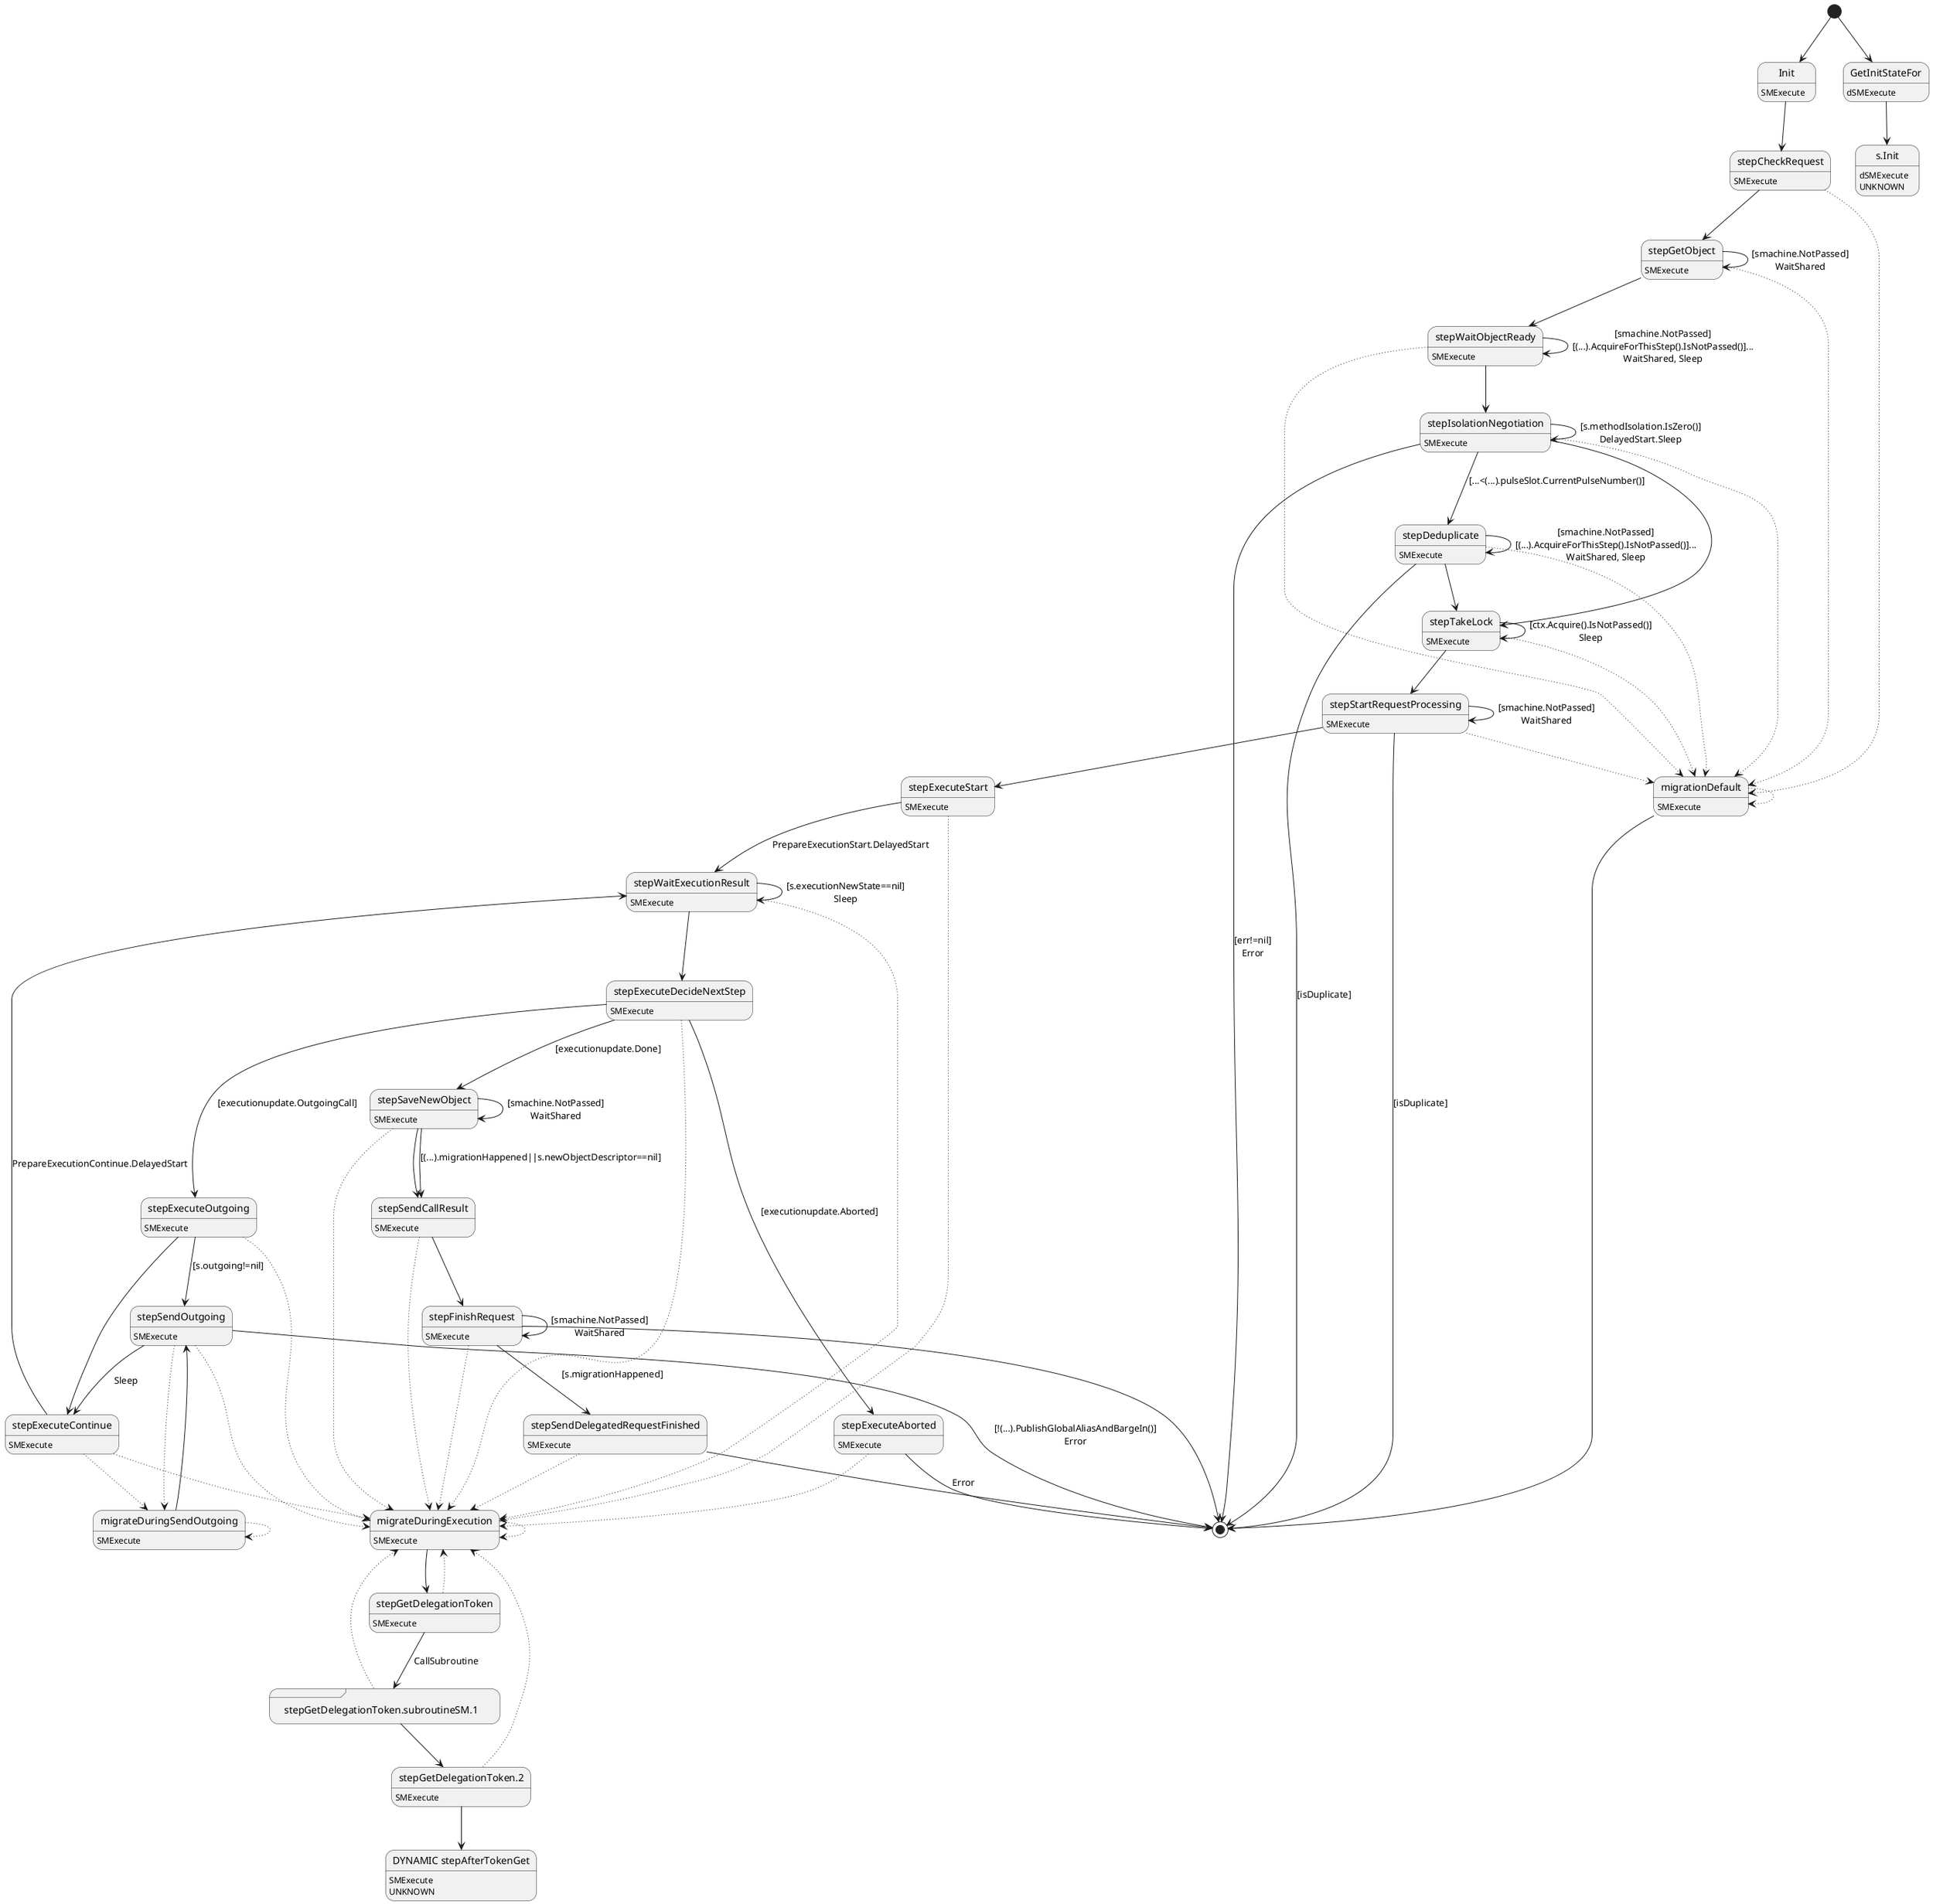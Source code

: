 @startuml
state "Init" as T01_S002
T01_S002 : SMExecute
[*] --> T01_S002
T01_S002 --> T01_S003
state "migrateDuringExecution" as T01_S010
T01_S010 : SMExecute
T01_S010 --[dotted]> T01_S010
T01_S010 --> T01_S011
state "migrateDuringSendOutgoing" as T01_S020
T01_S020 : SMExecute
T01_S020 --[dotted]> T01_S020
T01_S020 --> T01_S019
state "migrationDefault" as T01_S001
T01_S001 : SMExecute
T01_S001 --[dotted]> T01_S001
T01_S001 -->[*]
state "stepCheckRequest" as T01_S003
T01_S003 : SMExecute
T01_S003 --[dotted]> T01_S001
T01_S003 --> T01_S004
state "stepDeduplicate" as T01_S007
T01_S007 : SMExecute
T01_S007 --[dotted]> T01_S001
T01_S007 -> T01_S007 : [smachine.NotPassed]\n[(...).AcquireForThisStep().IsNotPassed()]...\nWaitShared, Sleep
T01_S007 -->[*] : [isDuplicate]\n
T01_S007 --> T01_S008
state "stepExecuteAborted" as T01_S017
T01_S017 : SMExecute
T01_S017 --[dotted]> T01_S010
T01_S017 -->[*] : Error
state "stepExecuteContinue" as T01_S021
T01_S021 : SMExecute
T01_S021 --[dotted]> T01_S010
T01_S021 --[dotted]> T01_S020
T01_S021 --> T01_S015 : PrepareExecutionContinue.DelayedStart
state "stepExecuteDecideNextStep" as T01_S016
T01_S016 : SMExecute
T01_S016 --[dotted]> T01_S010
T01_S016 --> T01_S022 : [executionupdate.Done]\n
T01_S016 --> T01_S017 : [executionupdate.Aborted]\n
T01_S016 --> T01_S018 : [executionupdate.OutgoingCall]\n
state "stepExecuteOutgoing" as T01_S018
T01_S018 : SMExecute
T01_S018 --[dotted]> T01_S010
T01_S018 --> T01_S019 : [s.outgoing!=nil]\n
T01_S018 --> T01_S021
state "stepExecuteStart" as T01_S014
T01_S014 : SMExecute
T01_S014 --[dotted]> T01_S010
T01_S014 --> T01_S015 : PrepareExecutionStart.DelayedStart
state "stepFinishRequest" as T01_S025
T01_S025 : SMExecute
T01_S025 --[dotted]> T01_S010
T01_S025 --> T01_S023 : [s.migrationHappened]\n
T01_S025 -> T01_S025 : [smachine.NotPassed]\nWaitShared
T01_S025 -->[*]
state "stepGetDelegationToken" as T01_S011
T01_S011 : SMExecute
T01_S011 --[dotted]> T01_S010
T01_S011 --> T01_S012 : CallSubroutine
state "stepGetDelegationToken.2" as T01_S013
T01_S013 : SMExecute
T01_S013 --[dotted]> T01_S010
state "DYNAMIC stepAfterTokenGet" as T01_U001
T01_U001 : SMExecute
T01_U001 : UNKNOWN 
T01_S013 --> T01_U001
state "stepGetDelegationToken.subroutineSM.1" as T01_S012 <<sdlreceive>>
T01_S012 --[dotted]> T01_S010
T01_S012 --> T01_S013
state "stepGetObject" as T01_S004
T01_S004 : SMExecute
T01_S004 --[dotted]> T01_S001
T01_S004 -> T01_S004 : [smachine.NotPassed]\nWaitShared
T01_S004 --> T01_S005
state "stepIsolationNegotiation" as T01_S006
T01_S006 : SMExecute
T01_S006 --[dotted]> T01_S001
T01_S006 -> T01_S006 : [s.methodIsolation.IsZero()]\nDelayedStart.Sleep
T01_S006 -->[*] : [err!=nil]\nError
T01_S006 --> T01_S007 : [...<(...).pulseSlot.CurrentPulseNumber()]\n
T01_S006 --> T01_S008
state "stepSaveNewObject" as T01_S022
T01_S022 : SMExecute
T01_S022 --[dotted]> T01_S010
T01_S022 --> T01_S024 : [(...).migrationHappened||s.newObjectDescriptor==nil]\n
T01_S022 -> T01_S022 : [smachine.NotPassed]\nWaitShared
T01_S022 --> T01_S024
state "stepSendCallResult" as T01_S024
T01_S024 : SMExecute
T01_S024 --[dotted]> T01_S010
T01_S024 --> T01_S025
state "stepSendDelegatedRequestFinished" as T01_S023
T01_S023 : SMExecute
T01_S023 --[dotted]> T01_S010
T01_S023 -->[*]
state "stepSendOutgoing" as T01_S019
T01_S019 : SMExecute
T01_S019 --[dotted]> T01_S010
T01_S019 --[dotted]> T01_S020
T01_S019 -->[*] : [!(...).PublishGlobalAliasAndBargeIn()]\nError
T01_S019 --> T01_S021 : Sleep
state "stepStartRequestProcessing" as T01_S009
T01_S009 : SMExecute
T01_S009 --[dotted]> T01_S001
T01_S009 -> T01_S009 : [smachine.NotPassed]\nWaitShared
T01_S009 -->[*] : [isDuplicate]\n
T01_S009 --> T01_S014
state "stepTakeLock" as T01_S008
T01_S008 : SMExecute
T01_S008 --[dotted]> T01_S001
T01_S008 -> T01_S008 : [ctx.Acquire().IsNotPassed()]\nSleep
T01_S008 --> T01_S009
state "stepWaitExecutionResult" as T01_S015
T01_S015 : SMExecute
T01_S015 --[dotted]> T01_S010
T01_S015 -> T01_S015 : [s.executionNewState==nil]\nSleep
T01_S015 --> T01_S016
state "stepWaitObjectReady" as T01_S005
T01_S005 : SMExecute
T01_S005 --[dotted]> T01_S001
T01_S005 -> T01_S005 : [smachine.NotPassed]\n[(...).AcquireForThisStep().IsNotPassed()]...\nWaitShared, Sleep
T01_S005 --> T01_S006
state "GetInitStateFor" as T00_S001
T00_S001 : dSMExecute
[*] --> T00_S001
state "s.Init" as T00_U002
T00_U002 : dSMExecute
T00_U002 : UNKNOWN 
T00_S001 --> T00_U002
@enduml
